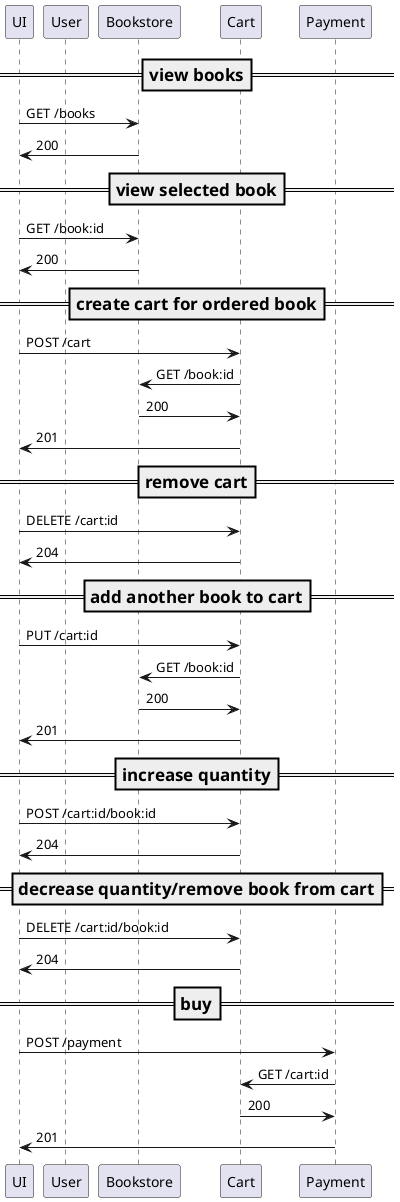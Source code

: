 @startuml

participant UI
participant User
participant Bookstore
participant Cart
participant Payment

===view books==
UI -> Bookstore : GET /books
Bookstore -> UI : 200

===view selected book==
UI -> Bookstore : GET /book:id
Bookstore -> UI : 200

===create cart for ordered book==
UI -> Cart : POST /cart
Cart -> Bookstore : GET /book:id
Bookstore -> Cart : 200
Cart -> UI : 201

===remove cart==
UI -> Cart : DELETE /cart:id
Cart -> UI : 204

===add another book to cart==
UI -> Cart : PUT /cart:id
Cart -> Bookstore : GET /book:id
Bookstore -> Cart : 200
Cart -> UI : 201

===increase quantity==
UI -> Cart : POST /cart:id/book:id
Cart -> UI : 204

===decrease quantity/remove book from cart==
UI -> Cart : DELETE /cart:id/book:id
Cart -> UI : 204

===buy==
UI -> Payment : POST /payment
Payment -> Cart : GET /cart:id
Cart -> Payment : 200
Payment -> UI : 201

@enduml
